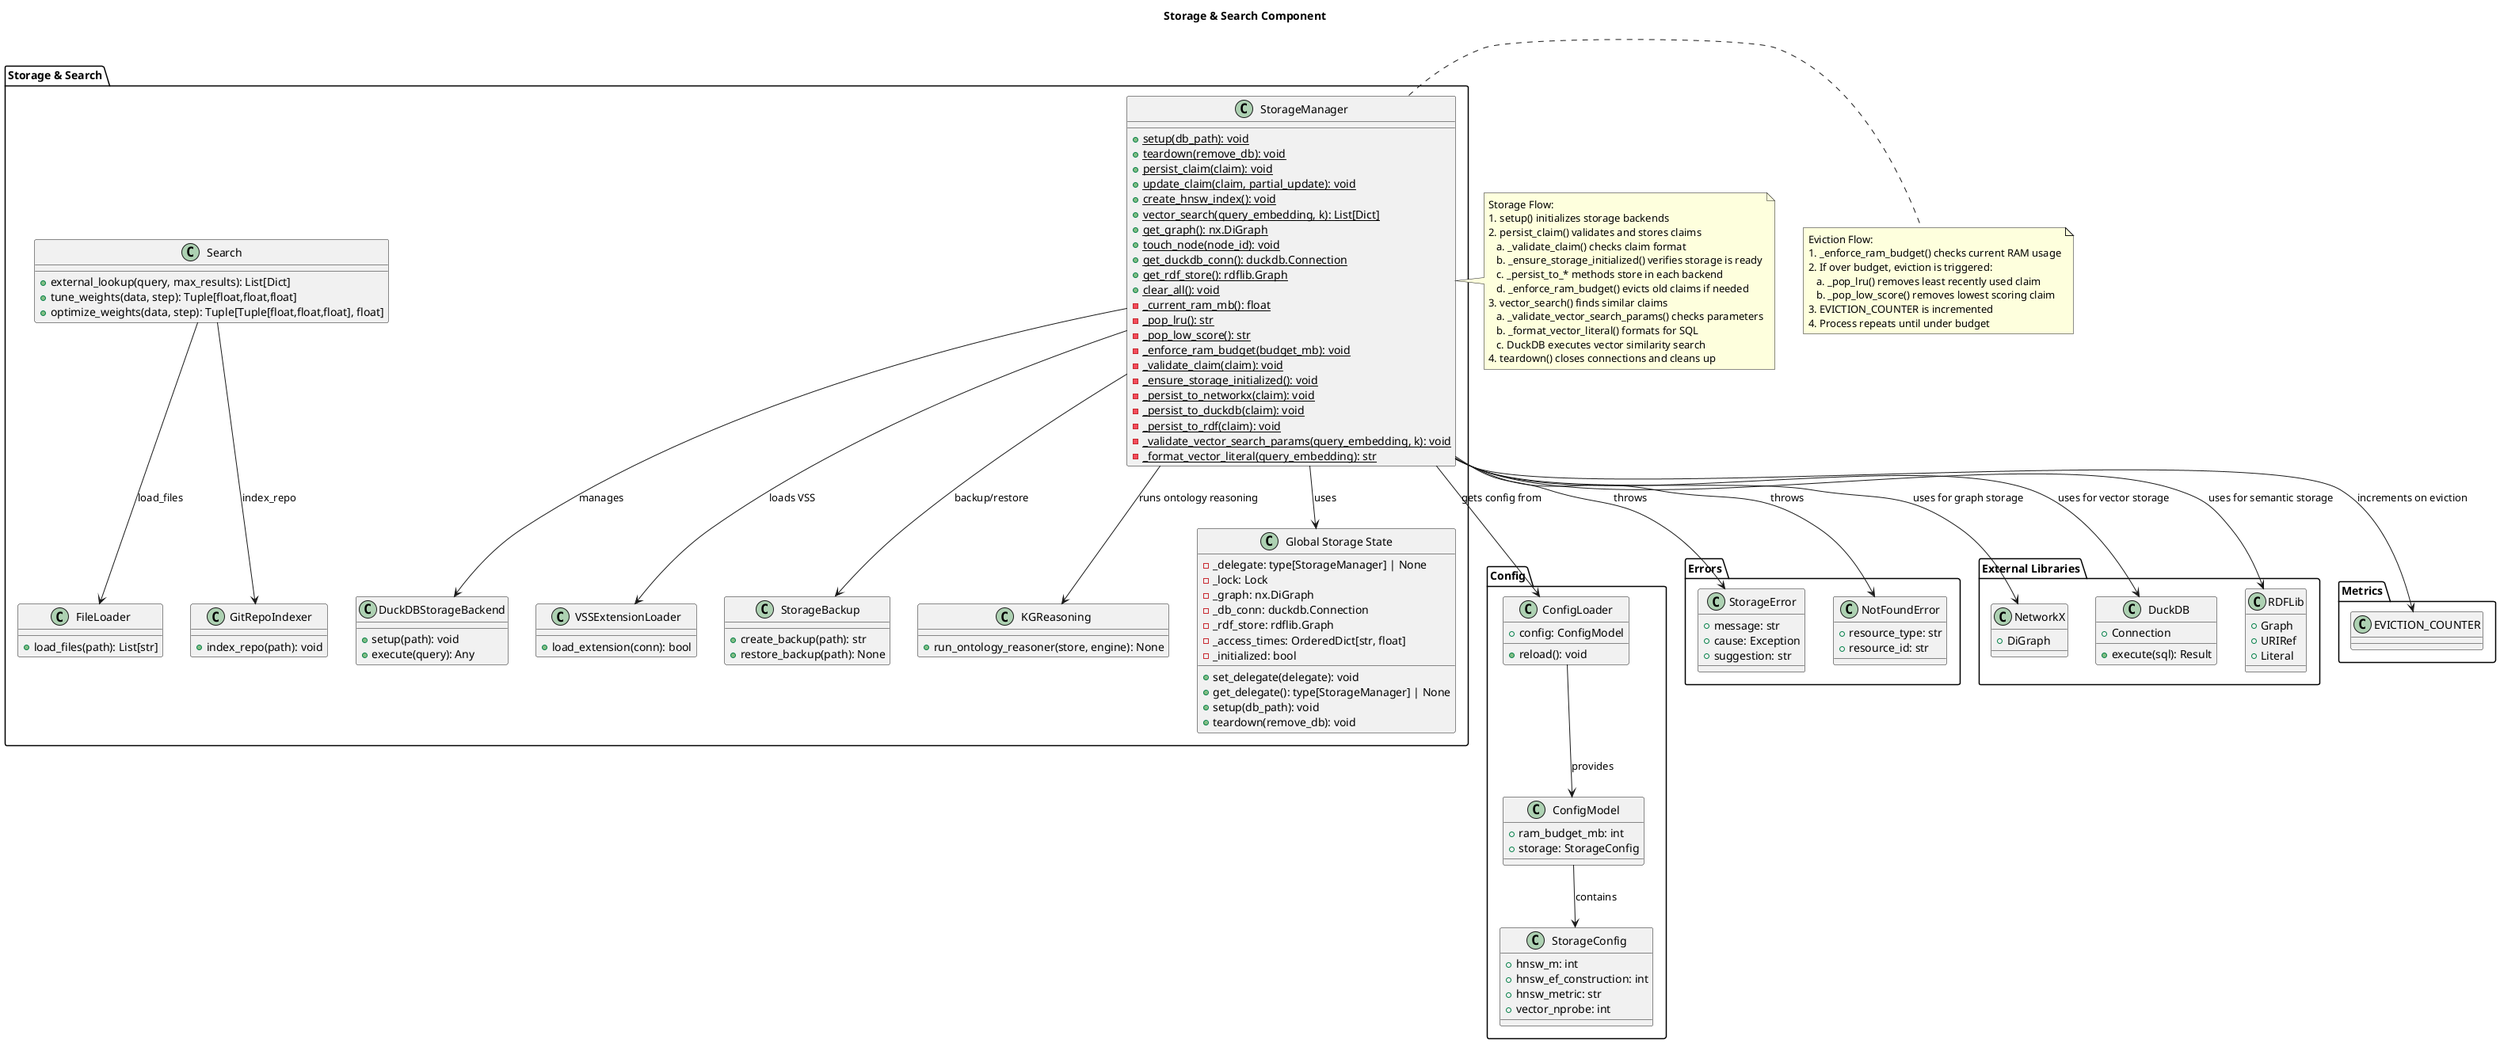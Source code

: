 @startuml
title Storage & Search Component

package "Storage & Search" {
    class StorageManager {
    + {static} setup(db_path): void
    + {static} teardown(remove_db): void
    + {static} persist_claim(claim): void
    + {static} update_claim(claim, partial_update): void
    + {static} create_hnsw_index(): void
    + {static} vector_search(query_embedding, k): List[Dict]
    + {static} get_graph(): nx.DiGraph
    + {static} touch_node(node_id): void
    + {static} get_duckdb_conn(): duckdb.Connection
    + {static} get_rdf_store(): rdflib.Graph
    + {static} clear_all(): void
    - {static} _current_ram_mb(): float
    - {static} _pop_lru(): str
    - {static} _pop_low_score(): str
    - {static} _enforce_ram_budget(budget_mb): void
    - {static} _validate_claim(claim): void
    - {static} _ensure_storage_initialized(): void
    - {static} _persist_to_networkx(claim): void
    - {static} _persist_to_duckdb(claim): void
    - {static} _persist_to_rdf(claim): void
    - {static} _validate_vector_search_params(query_embedding, k): void
    - {static} _format_vector_literal(query_embedding): str
    }

    class DuckDBStorageBackend {
      + setup(path): void
      + execute(query): Any
    }

    class VSSExtensionLoader {
      + load_extension(conn): bool
    }

    class StorageBackup {
      + create_backup(path): str
      + restore_backup(path): None
    }

    class KGReasoning {
      + run_ontology_reasoner(store, engine): None
    }

  class FileLoader {
    + load_files(path): List[str]
  }

  class GitRepoIndexer {
    + index_repo(path): void
  }

  class Search {
    + external_lookup(query, max_results): List[Dict]
    + tune_weights(data, step): Tuple[float,float,float]
    + optimize_weights(data, step): Tuple[Tuple[float,float,float], float]
  }

  class "Global Storage State" as GlobalState {
    - _delegate: type[StorageManager] | None
    - _lock: Lock
    - _graph: nx.DiGraph
    - _db_conn: duckdb.Connection
    - _rdf_store: rdflib.Graph
    - _access_times: OrderedDict[str, float]
    - _initialized: bool
    + set_delegate(delegate): void
    + get_delegate(): type[StorageManager] | None
    + setup(db_path): void
    + teardown(remove_db): void
  }
}

package "Config" {
  class ConfigLoader {
    + config: ConfigModel
    + reload(): void
  }

  class ConfigModel {
    + ram_budget_mb: int
    + storage: StorageConfig
  }

  class StorageConfig {
    + hnsw_m: int
    + hnsw_ef_construction: int
    + hnsw_metric: str
    + vector_nprobe: int
  }
}

package "Errors" {
  class StorageError {
    + message: str
    + cause: Exception
    + suggestion: str
  }

  class NotFoundError {
    + resource_type: str
    + resource_id: str
  }
}

package "External Libraries" {
  class "NetworkX" as NetworkX {
    + DiGraph
  }

  class "DuckDB" as DuckDB {
    + Connection
    + execute(sql): Result
  }

  class "RDFLib" as RDFLib {
    + Graph
    + URIRef
    + Literal
  }
}

package "Metrics" {
  class "EVICTION_COUNTER" as EvictionCounter
}

' Relationships
StorageManager --> GlobalState : uses
StorageManager --> ConfigLoader : gets config from
StorageManager --> StorageError : throws
StorageManager --> NotFoundError : throws
StorageManager --> NetworkX : uses for graph storage
StorageManager --> DuckDB : uses for vector storage
StorageManager --> RDFLib : uses for semantic storage
StorageManager --> EvictionCounter : increments on eviction
StorageManager --> DuckDBStorageBackend : manages
StorageManager --> VSSExtensionLoader : loads VSS
StorageManager --> StorageBackup : backup/restore
StorageManager --> KGReasoning : runs ontology reasoning

Search --> FileLoader : load_files
Search --> GitRepoIndexer : index_repo

ConfigLoader --> ConfigModel : provides
ConfigModel --> StorageConfig : contains

' Storage flow
note right of StorageManager
  Storage Flow:
  1. setup() initializes storage backends
  2. persist_claim() validates and stores claims
     a. _validate_claim() checks claim format
     b. _ensure_storage_initialized() verifies storage is ready
     c. _persist_to_* methods store in each backend
     d. _enforce_ram_budget() evicts old claims if needed
  3. vector_search() finds similar claims
     a. _validate_vector_search_params() checks parameters
     b. _format_vector_literal() formats for SQL
     c. DuckDB executes vector similarity search
  4. teardown() closes connections and cleans up
end note

' Eviction flow
note right of StorageManager
  Eviction Flow:
  1. _enforce_ram_budget() checks current RAM usage
  2. If over budget, eviction is triggered:
     a. _pop_lru() removes least recently used claim
     b. _pop_low_score() removes lowest scoring claim
  3. EVICTION_COUNTER is incremented
  4. Process repeats until under budget
end note

@enduml